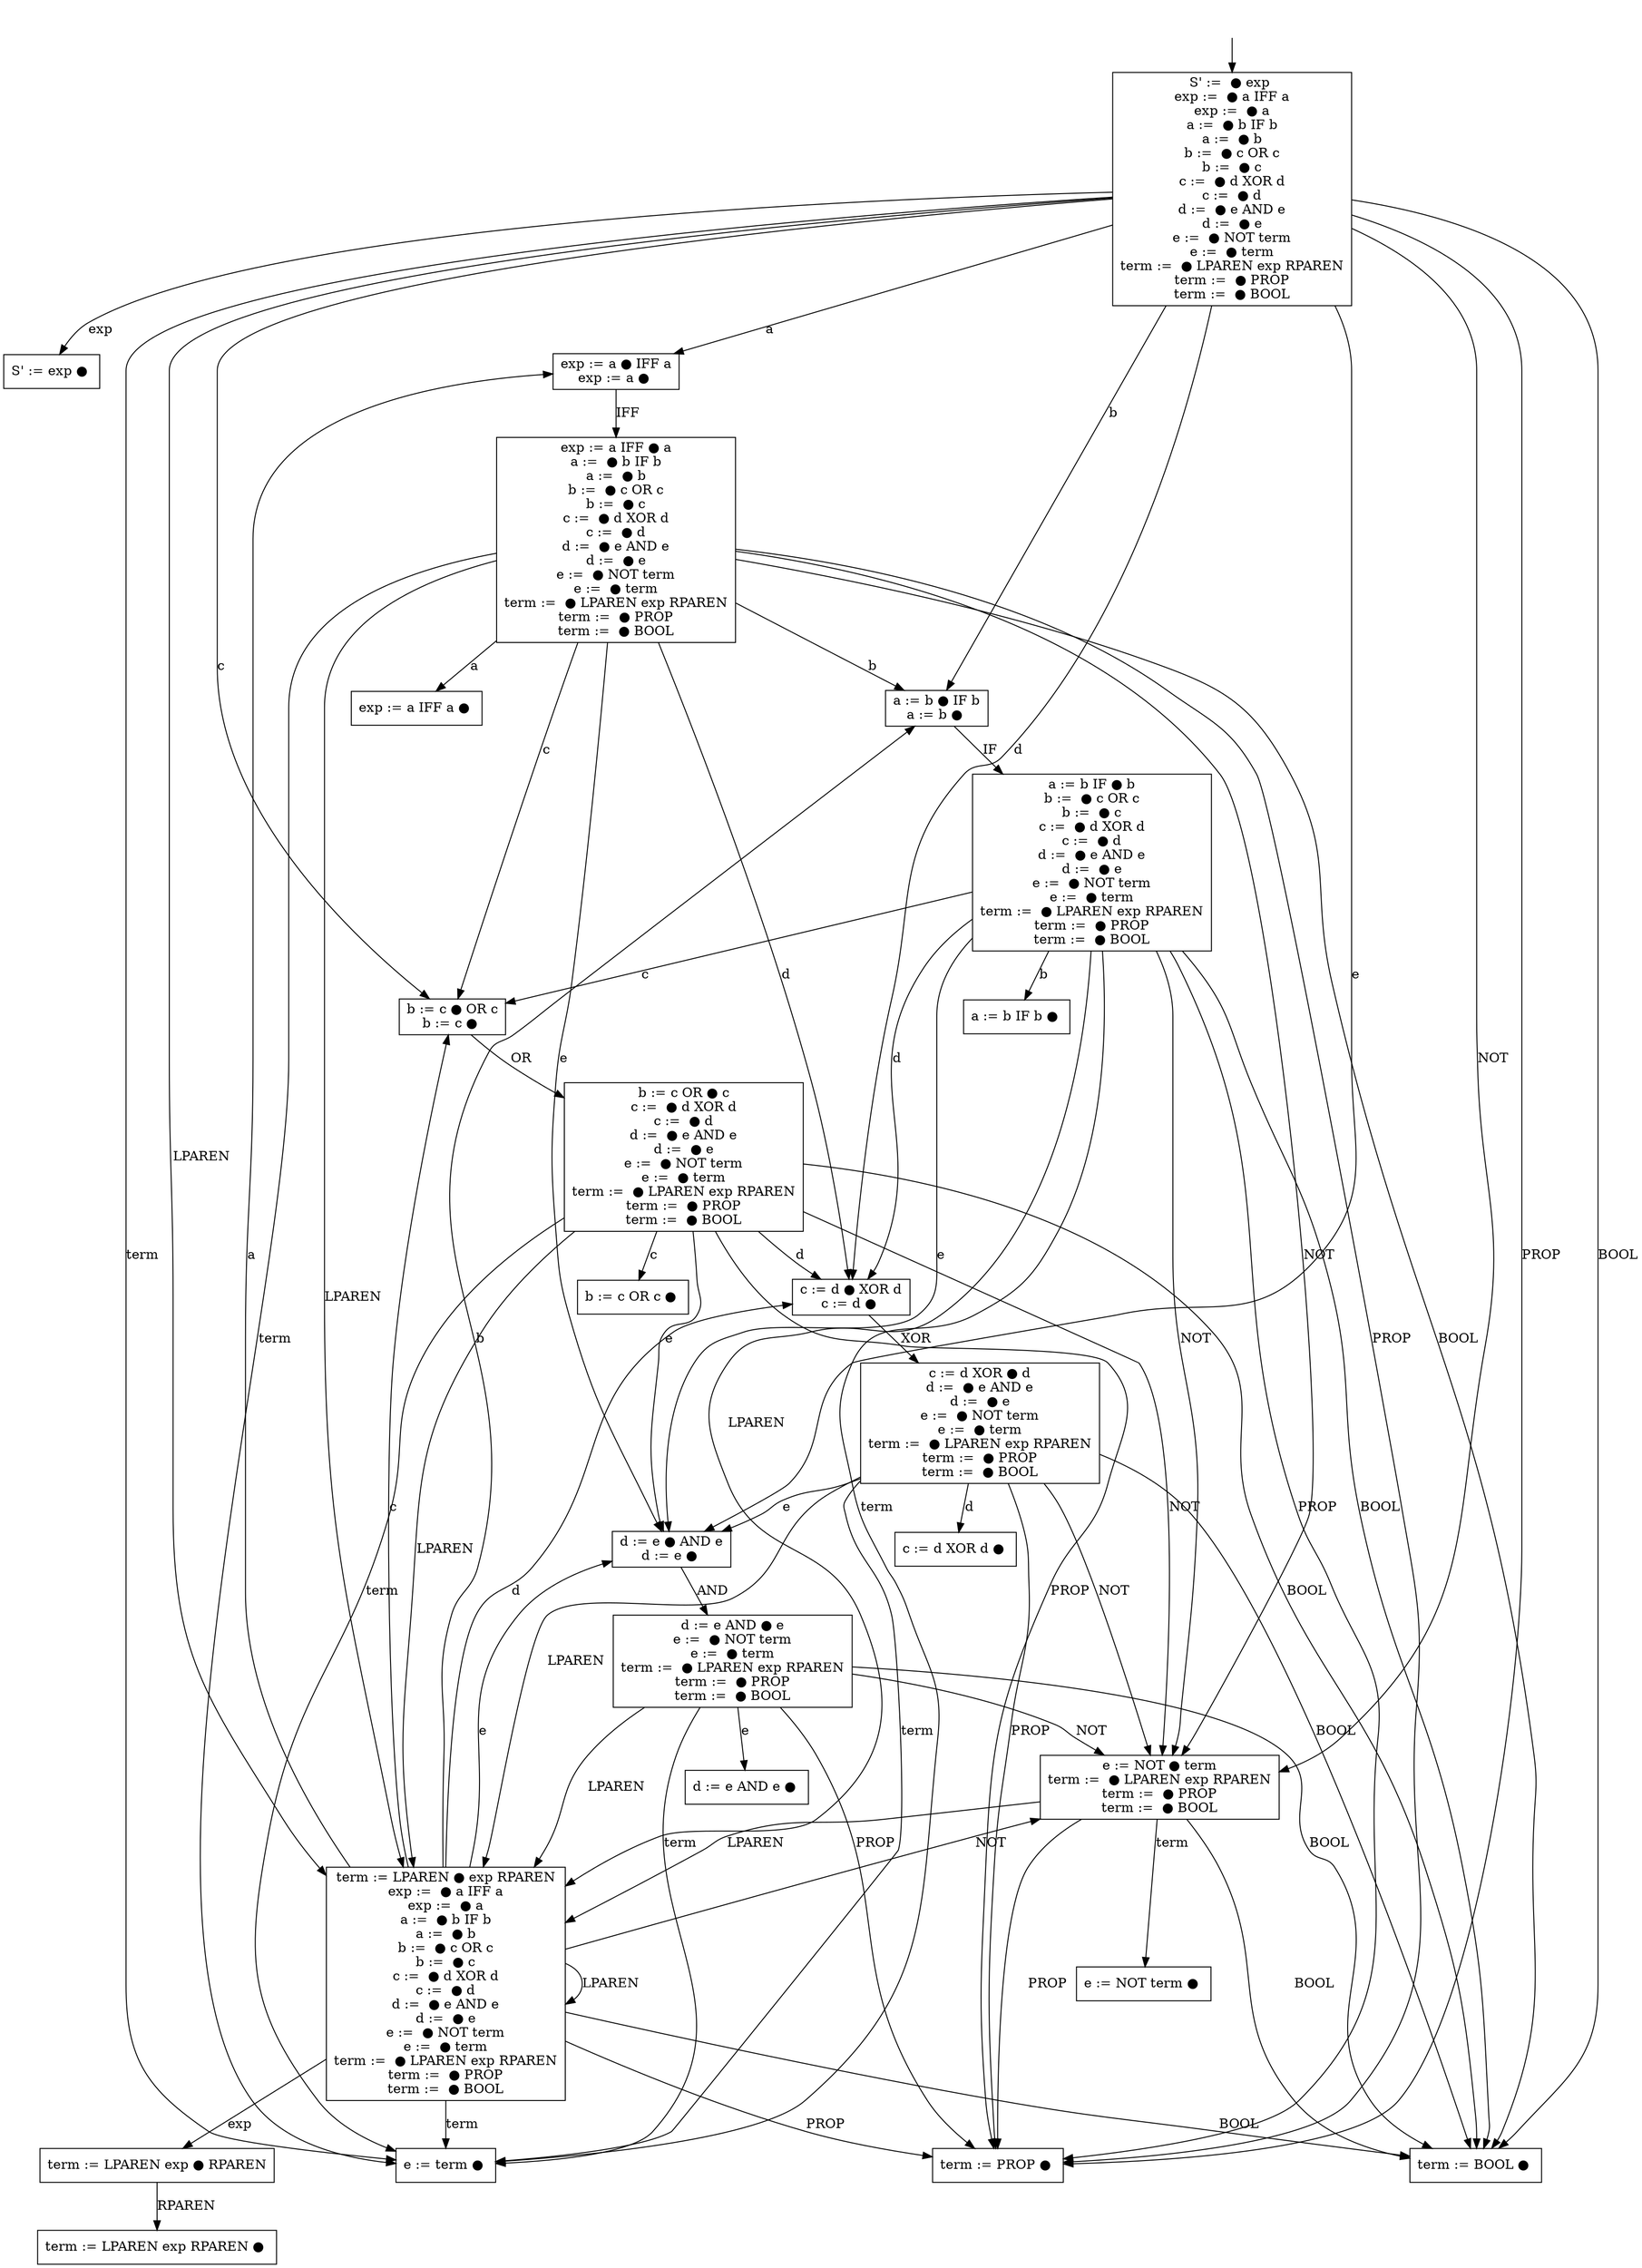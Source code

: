 digraph dfa {
    "" [shape=none]
    "0" [shape=box,label="S' :=  ● exp \nexp :=  ● a IFF a\nexp :=  ● a\na :=  ● b IF b\na :=  ● b\nb :=  ● c OR c\nb :=  ● c\nc :=  ● d XOR d\nc :=  ● d\nd :=  ● e AND e\nd :=  ● e\ne :=  ● NOT term\ne :=  ● term\nterm :=  ● LPAREN exp RPAREN\nterm :=  ● PROP\nterm :=  ● BOOL\n"]
    "1" [shape=box,label="S' := exp ● \n"]
    "2" [shape=box,label="exp := a ● IFF a\nexp := a ● \n"]
    "3" [shape=box,label="exp := a IFF ● a\na :=  ● b IF b\na :=  ● b\nb :=  ● c OR c\nb :=  ● c\nc :=  ● d XOR d\nc :=  ● d\nd :=  ● e AND e\nd :=  ● e\ne :=  ● NOT term\ne :=  ● term\nterm :=  ● LPAREN exp RPAREN\nterm :=  ● PROP\nterm :=  ● BOOL\n"]
    "4" [shape=box,label="exp := a IFF a ● \n"]
    "5" [shape=box,label="a := b ● IF b\na := b ● \n"]
    "6" [shape=box,label="a := b IF ● b\nb :=  ● c OR c\nb :=  ● c\nc :=  ● d XOR d\nc :=  ● d\nd :=  ● e AND e\nd :=  ● e\ne :=  ● NOT term\ne :=  ● term\nterm :=  ● LPAREN exp RPAREN\nterm :=  ● PROP\nterm :=  ● BOOL\n"]
    "7" [shape=box,label="a := b IF b ● \n"]
    "8" [shape=box,label="b := c ● OR c\nb := c ● \n"]
    "9" [shape=box,label="b := c OR ● c\nc :=  ● d XOR d\nc :=  ● d\nd :=  ● e AND e\nd :=  ● e\ne :=  ● NOT term\ne :=  ● term\nterm :=  ● LPAREN exp RPAREN\nterm :=  ● PROP\nterm :=  ● BOOL\n"]
    "10" [shape=box,label="b := c OR c ● \n"]
    "11" [shape=box,label="c := d ● XOR d\nc := d ● \n"]
    "12" [shape=box,label="c := d XOR ● d\nd :=  ● e AND e\nd :=  ● e\ne :=  ● NOT term\ne :=  ● term\nterm :=  ● LPAREN exp RPAREN\nterm :=  ● PROP\nterm :=  ● BOOL\n"]
    "13" [shape=box,label="c := d XOR d ● \n"]
    "14" [shape=box,label="d := e ● AND e\nd := e ● \n"]
    "15" [shape=box,label="d := e AND ● e\ne :=  ● NOT term\ne :=  ● term\nterm :=  ● LPAREN exp RPAREN\nterm :=  ● PROP\nterm :=  ● BOOL\n"]
    "16" [shape=box,label="d := e AND e ● \n"]
    "17" [shape=box,label="e := term ● \n"]
    "18" [shape=box,label="e := NOT ● term\nterm :=  ● LPAREN exp RPAREN\nterm :=  ● PROP\nterm :=  ● BOOL\n"]
    "19" [shape=box,label="e := NOT term ● \n"]
    "20" [shape=box,label="term := LPAREN ● exp RPAREN\nexp :=  ● a IFF a\nexp :=  ● a\na :=  ● b IF b\na :=  ● b\nb :=  ● c OR c\nb :=  ● c\nc :=  ● d XOR d\nc :=  ● d\nd :=  ● e AND e\nd :=  ● e\ne :=  ● NOT term\ne :=  ● term\nterm :=  ● LPAREN exp RPAREN\nterm :=  ● PROP\nterm :=  ● BOOL\n"]
    "21" [shape=box,label="term := LPAREN exp ● RPAREN\n"]
    "22" [shape=box,label="term := LPAREN exp RPAREN ● \n"]
    "23" [shape=box,label="term := PROP ● \n"]
    "24" [shape=box,label="term := BOOL ● \n"]
    "" -> "0"    "0" -> "1" [label="exp"]
    "0" -> "2" [label="a"]
    "0" -> "5" [label="b"]
    "0" -> "8" [label="c"]
    "0" -> "11" [label="d"]
    "0" -> "14" [label="e"]
    "0" -> "17" [label="term"]
    "0" -> "18" [label="NOT"]
    "0" -> "20" [label="LPAREN"]
    "0" -> "23" [label="PROP"]
    "0" -> "24" [label="BOOL"]
    "2" -> "3" [label="IFF"]
    "3" -> "4" [label="a"]
    "3" -> "5" [label="b"]
    "3" -> "8" [label="c"]
    "3" -> "11" [label="d"]
    "3" -> "14" [label="e"]
    "3" -> "17" [label="term"]
    "3" -> "18" [label="NOT"]
    "3" -> "20" [label="LPAREN"]
    "3" -> "23" [label="PROP"]
    "3" -> "24" [label="BOOL"]
    "5" -> "6" [label="IF"]
    "6" -> "7" [label="b"]
    "6" -> "8" [label="c"]
    "6" -> "11" [label="d"]
    "6" -> "14" [label="e"]
    "6" -> "17" [label="term"]
    "6" -> "18" [label="NOT"]
    "6" -> "20" [label="LPAREN"]
    "6" -> "23" [label="PROP"]
    "6" -> "24" [label="BOOL"]
    "8" -> "9" [label="OR"]
    "9" -> "10" [label="c"]
    "9" -> "11" [label="d"]
    "9" -> "14" [label="e"]
    "9" -> "17" [label="term"]
    "9" -> "18" [label="NOT"]
    "9" -> "20" [label="LPAREN"]
    "9" -> "23" [label="PROP"]
    "9" -> "24" [label="BOOL"]
    "11" -> "12" [label="XOR"]
    "12" -> "13" [label="d"]
    "12" -> "14" [label="e"]
    "12" -> "17" [label="term"]
    "12" -> "18" [label="NOT"]
    "12" -> "20" [label="LPAREN"]
    "12" -> "23" [label="PROP"]
    "12" -> "24" [label="BOOL"]
    "14" -> "15" [label="AND"]
    "15" -> "16" [label="e"]
    "15" -> "17" [label="term"]
    "15" -> "18" [label="NOT"]
    "15" -> "20" [label="LPAREN"]
    "15" -> "23" [label="PROP"]
    "15" -> "24" [label="BOOL"]
    "18" -> "19" [label="term"]
    "18" -> "20" [label="LPAREN"]
    "18" -> "23" [label="PROP"]
    "18" -> "24" [label="BOOL"]
    "20" -> "21" [label="exp"]
    "20" -> "2" [label="a"]
    "20" -> "5" [label="b"]
    "20" -> "8" [label="c"]
    "20" -> "11" [label="d"]
    "20" -> "14" [label="e"]
    "20" -> "17" [label="term"]
    "20" -> "18" [label="NOT"]
    "20" -> "20" [label="LPAREN"]
    "20" -> "23" [label="PROP"]
    "20" -> "24" [label="BOOL"]
    "21" -> "22" [label="RPAREN"]
}